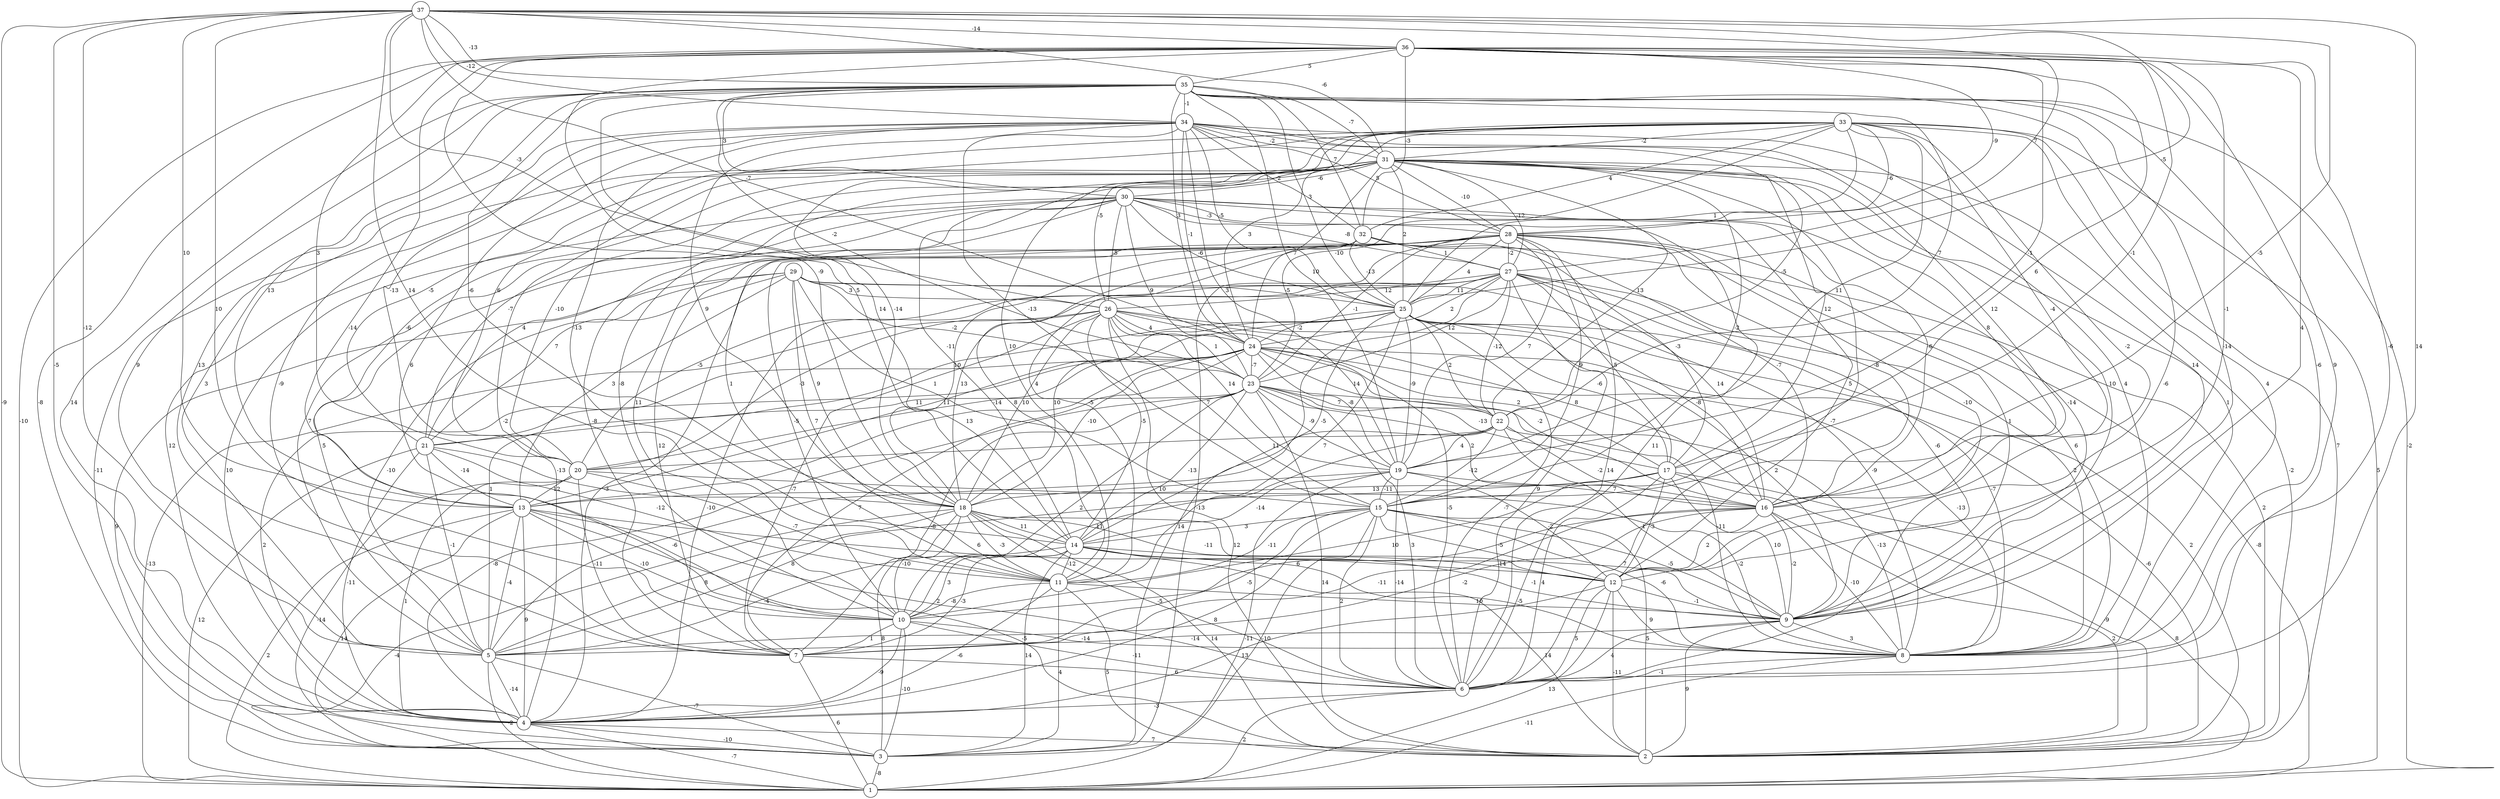 graph { 
	 fontname="Helvetica,Arial,sans-serif" 
	 node [shape = circle]; 
	 37 -- 1 [label = "-9"];
	 37 -- 4 [label = "-5"];
	 37 -- 5 [label = "-12"];
	 37 -- 6 [label = "14"];
	 37 -- 10 [label = "10"];
	 37 -- 11 [label = "14"];
	 37 -- 13 [label = "10"];
	 37 -- 15 [label = "-5"];
	 37 -- 24 [label = "-7"];
	 37 -- 25 [label = "-5"];
	 37 -- 26 [label = "-3"];
	 37 -- 27 [label = "7"];
	 37 -- 31 [label = "-6"];
	 37 -- 34 [label = "-12"];
	 37 -- 35 [label = "-13"];
	 37 -- 36 [label = "-14"];
	 36 -- 1 [label = "-10"];
	 36 -- 3 [label = "-8"];
	 36 -- 6 [label = "9"];
	 36 -- 8 [label = "-6"];
	 36 -- 9 [label = "4"];
	 36 -- 10 [label = "-14"];
	 36 -- 12 [label = "-1"];
	 36 -- 14 [label = "5"];
	 36 -- 15 [label = "6"];
	 36 -- 17 [label = "-1"];
	 36 -- 18 [label = "-9"];
	 36 -- 19 [label = "-1"];
	 36 -- 20 [label = "3"];
	 36 -- 28 [label = "-9"];
	 36 -- 32 [label = "-3"];
	 36 -- 35 [label = "5"];
	 35 -- 1 [label = "-2"];
	 35 -- 4 [label = "14"];
	 35 -- 5 [label = "9"];
	 35 -- 6 [label = "-6"];
	 35 -- 7 [label = "13"];
	 35 -- 8 [label = "-6"];
	 35 -- 9 [label = "-14"];
	 35 -- 13 [label = "13"];
	 35 -- 14 [label = "14"];
	 35 -- 18 [label = "-6"];
	 35 -- 19 [label = "10"];
	 35 -- 22 [label = "7"];
	 35 -- 23 [label = "-2"];
	 35 -- 24 [label = "3"];
	 35 -- 25 [label = "3"];
	 35 -- 30 [label = "3"];
	 35 -- 31 [label = "-7"];
	 35 -- 32 [label = "7"];
	 35 -- 34 [label = "-1"];
	 34 -- 5 [label = "3"];
	 34 -- 7 [label = "-9"];
	 34 -- 8 [label = "4"];
	 34 -- 9 [label = "14"];
	 34 -- 10 [label = "6"];
	 34 -- 14 [label = "-13"];
	 34 -- 15 [label = "-13"];
	 34 -- 16 [label = "12"];
	 34 -- 18 [label = "9"];
	 34 -- 19 [label = "3"];
	 34 -- 20 [label = "-13"];
	 34 -- 22 [label = "-5"];
	 34 -- 24 [label = "-1"];
	 34 -- 25 [label = "-5"];
	 34 -- 28 [label = "5"];
	 34 -- 31 [label = "-2"];
	 34 -- 32 [label = "2"];
	 33 -- 1 [label = "5"];
	 33 -- 2 [label = "7"];
	 33 -- 4 [label = "-2"];
	 33 -- 8 [label = "4"];
	 33 -- 11 [label = "10"];
	 33 -- 12 [label = "-2"];
	 33 -- 16 [label = "-4"];
	 33 -- 18 [label = "-14"];
	 33 -- 19 [label = "11"];
	 33 -- 20 [label = "6"];
	 33 -- 23 [label = "-10"];
	 33 -- 24 [label = "3"];
	 33 -- 25 [label = "1"];
	 33 -- 26 [label = "-5"];
	 33 -- 28 [label = "-6"];
	 33 -- 31 [label = "-2"];
	 33 -- 32 [label = "4"];
	 32 -- 2 [label = "2"];
	 32 -- 5 [label = "5"];
	 32 -- 11 [label = "8"];
	 32 -- 16 [label = "-7"];
	 32 -- 17 [label = "-3"];
	 32 -- 18 [label = "10"];
	 32 -- 25 [label = "-13"];
	 32 -- 27 [label = "1"];
	 31 -- 2 [label = "-2"];
	 31 -- 3 [label = "-11"];
	 31 -- 4 [label = "12"];
	 31 -- 6 [label = "-7"];
	 31 -- 8 [label = "1"];
	 31 -- 9 [label = "10"];
	 31 -- 10 [label = "-8"];
	 31 -- 13 [label = "-6"];
	 31 -- 14 [label = "-11"];
	 31 -- 15 [label = "-2"];
	 31 -- 16 [label = "8"];
	 31 -- 17 [label = "12"];
	 31 -- 20 [label = "-10"];
	 31 -- 21 [label = "-5"];
	 31 -- 22 [label = "13"];
	 31 -- 24 [label = "7"];
	 31 -- 25 [label = "2"];
	 31 -- 27 [label = "-12"];
	 31 -- 28 [label = "-10"];
	 31 -- 30 [label = "-6"];
	 30 -- 4 [label = "10"];
	 30 -- 5 [label = "7"];
	 30 -- 6 [label = "11"];
	 30 -- 7 [label = "-8"];
	 30 -- 9 [label = "-14"];
	 30 -- 10 [label = "11"];
	 30 -- 11 [label = "1"];
	 30 -- 12 [label = "5"];
	 30 -- 16 [label = "-6"];
	 30 -- 21 [label = "-7"];
	 30 -- 23 [label = "9"];
	 30 -- 25 [label = "-6"];
	 30 -- 26 [label = "-5"];
	 30 -- 27 [label = "-8"];
	 30 -- 28 [label = "-3"];
	 29 -- 3 [label = "9"];
	 29 -- 5 [label = "-10"];
	 29 -- 8 [label = "-9"];
	 29 -- 11 [label = "7"];
	 29 -- 13 [label = "3"];
	 29 -- 15 [label = "1"];
	 29 -- 18 [label = "9"];
	 29 -- 21 [label = "7"];
	 29 -- 23 [label = "-2"];
	 29 -- 25 [label = "-5"];
	 29 -- 26 [label = "3"];
	 28 -- 3 [label = "-13"];
	 28 -- 4 [label = "-3"];
	 28 -- 6 [label = "14"];
	 28 -- 7 [label = "12"];
	 28 -- 8 [label = "6"];
	 28 -- 9 [label = "1"];
	 28 -- 10 [label = "-5"];
	 28 -- 11 [label = "-5"];
	 28 -- 12 [label = "-10"];
	 28 -- 15 [label = "9"];
	 28 -- 16 [label = "-8"];
	 28 -- 19 [label = "7"];
	 28 -- 21 [label = "4"];
	 28 -- 23 [label = "-1"];
	 28 -- 25 [label = "4"];
	 28 -- 27 [label = "-2"];
	 27 -- 1 [label = "-8"];
	 27 -- 3 [label = "14"];
	 27 -- 4 [label = "-10"];
	 27 -- 6 [label = "9"];
	 27 -- 8 [label = "2"];
	 27 -- 9 [label = "-6"];
	 27 -- 16 [label = "14"];
	 27 -- 17 [label = "5"];
	 27 -- 18 [label = "13"];
	 27 -- 20 [label = "-5"];
	 27 -- 22 [label = "-12"];
	 27 -- 23 [label = "12"];
	 27 -- 24 [label = "2"];
	 27 -- 25 [label = "11"];
	 27 -- 26 [label = "12"];
	 26 -- 1 [label = "-13"];
	 26 -- 2 [label = "12"];
	 26 -- 6 [label = "-5"];
	 26 -- 7 [label = "-7"];
	 26 -- 9 [label = "2"];
	 26 -- 14 [label = "-5"];
	 26 -- 15 [label = "7"];
	 26 -- 16 [label = "8"];
	 26 -- 18 [label = "10"];
	 26 -- 19 [label = "14"];
	 26 -- 20 [label = "-3"];
	 26 -- 23 [label = "1"];
	 26 -- 24 [label = "4"];
	 25 -- 2 [label = "2"];
	 25 -- 5 [label = "1"];
	 25 -- 6 [label = "-7"];
	 25 -- 8 [label = "-7"];
	 25 -- 11 [label = "7"];
	 25 -- 13 [label = "11"];
	 25 -- 14 [label = "-5"];
	 25 -- 16 [label = "-8"];
	 25 -- 17 [label = "-6"];
	 25 -- 18 [label = "10"];
	 25 -- 19 [label = "-9"];
	 25 -- 22 [label = "2"];
	 25 -- 24 [label = "-2"];
	 24 -- 2 [label = "-6"];
	 24 -- 4 [label = "2"];
	 24 -- 7 [label = "7"];
	 24 -- 8 [label = "-13"];
	 24 -- 13 [label = "13"];
	 24 -- 16 [label = "-2"];
	 24 -- 17 [label = "2"];
	 24 -- 18 [label = "-10"];
	 24 -- 19 [label = "-8"];
	 24 -- 20 [label = "-14"];
	 24 -- 21 [label = "4"];
	 24 -- 22 [label = "14"];
	 24 -- 23 [label = "-7"];
	 23 -- 2 [label = "14"];
	 23 -- 4 [label = "-8"];
	 23 -- 6 [label = "3"];
	 23 -- 7 [label = "-8"];
	 23 -- 8 [label = "-11"];
	 23 -- 10 [label = "2"];
	 23 -- 14 [label = "-13"];
	 23 -- 16 [label = "2"];
	 23 -- 17 [label = "-13"];
	 23 -- 19 [label = "-9"];
	 23 -- 21 [label = "11"];
	 23 -- 22 [label = "7"];
	 22 -- 5 [label = "-6"];
	 22 -- 8 [label = "-13"];
	 22 -- 9 [label = "1"];
	 22 -- 10 [label = "11"];
	 22 -- 15 [label = "-12"];
	 22 -- 16 [label = "-2"];
	 22 -- 19 [label = "4"];
	 22 -- 20 [label = "11"];
	 21 -- 1 [label = "12"];
	 21 -- 4 [label = "-11"];
	 21 -- 5 [label = "-1"];
	 21 -- 11 [label = "-12"];
	 21 -- 13 [label = "-14"];
	 21 -- 18 [label = "-13"];
	 20 -- 3 [label = "-14"];
	 20 -- 4 [label = "1"];
	 20 -- 7 [label = "-11"];
	 20 -- 8 [label = "-2"];
	 20 -- 11 [label = "-7"];
	 20 -- 13 [label = "12"];
	 19 -- 1 [label = "-11"];
	 19 -- 6 [label = "-14"];
	 19 -- 12 [label = "-2"];
	 19 -- 14 [label = "-14"];
	 19 -- 15 [label = "-11"];
	 19 -- 16 [label = "7"];
	 19 -- 18 [label = "10"];
	 18 -- 1 [label = "-4"];
	 18 -- 2 [label = "14"];
	 18 -- 3 [label = "8"];
	 18 -- 5 [label = "8"];
	 18 -- 6 [label = "-5"];
	 18 -- 9 [label = "7"];
	 18 -- 10 [label = "-10"];
	 18 -- 11 [label = "-3"];
	 18 -- 12 [label = "-11"];
	 18 -- 14 [label = "11"];
	 17 -- 1 [label = "8"];
	 17 -- 2 [label = "-9"];
	 17 -- 5 [label = "8"];
	 17 -- 6 [label = "4"];
	 17 -- 9 [label = "10"];
	 17 -- 10 [label = "10"];
	 17 -- 12 [label = "-3"];
	 17 -- 13 [label = "13"];
	 16 -- 2 [label = "2"];
	 16 -- 5 [label = "-11"];
	 16 -- 7 [label = "-2"];
	 16 -- 8 [label = "-10"];
	 16 -- 9 [label = "-2"];
	 16 -- 10 [label = "6"];
	 16 -- 12 [label = "2"];
	 15 -- 2 [label = "5"];
	 15 -- 3 [label = "-10"];
	 15 -- 4 [label = "8"];
	 15 -- 6 [label = "2"];
	 15 -- 7 [label = "-5"];
	 15 -- 8 [label = "-6"];
	 15 -- 9 [label = "-5"];
	 15 -- 11 [label = "-11"];
	 15 -- 12 [label = "-5"];
	 15 -- 14 [label = "3"];
	 14 -- 2 [label = "14"];
	 14 -- 3 [label = "14"];
	 14 -- 5 [label = "-4"];
	 14 -- 7 [label = "-3"];
	 14 -- 8 [label = "-5"];
	 14 -- 9 [label = "-1"];
	 14 -- 10 [label = "3"];
	 14 -- 11 [label = "-12"];
	 14 -- 12 [label = "14"];
	 13 -- 1 [label = "2"];
	 13 -- 2 [label = "-5"];
	 13 -- 3 [label = "14"];
	 13 -- 4 [label = "9"];
	 13 -- 5 [label = "-4"];
	 13 -- 6 [label = "2"];
	 13 -- 10 [label = "-10"];
	 13 -- 12 [label = "6"];
	 12 -- 1 [label = "13"];
	 12 -- 2 [label = "-11"];
	 12 -- 4 [label = "13"];
	 12 -- 6 [label = "5"];
	 12 -- 8 [label = "9"];
	 12 -- 9 [label = "-1"];
	 11 -- 2 [label = "5"];
	 11 -- 3 [label = "4"];
	 11 -- 4 [label = "-6"];
	 11 -- 9 [label = "10"];
	 11 -- 10 [label = "-8"];
	 10 -- 3 [label = "-10"];
	 10 -- 4 [label = "-9"];
	 10 -- 6 [label = "-11"];
	 10 -- 7 [label = "1"];
	 10 -- 8 [label = "-14"];
	 9 -- 2 [label = "9"];
	 9 -- 5 [label = "-14"];
	 9 -- 6 [label = "4"];
	 9 -- 8 [label = "3"];
	 8 -- 1 [label = "-11"];
	 8 -- 6 [label = "-1"];
	 7 -- 1 [label = "6"];
	 7 -- 6 [label = "6"];
	 6 -- 1 [label = "2"];
	 6 -- 4 [label = "-3"];
	 5 -- 1 [label = "-2"];
	 5 -- 3 [label = "-7"];
	 5 -- 4 [label = "-14"];
	 4 -- 1 [label = "-7"];
	 4 -- 2 [label = "7"];
	 4 -- 3 [label = "-10"];
	 3 -- 1 [label = "-8"];
	 1;
	 2;
	 3;
	 4;
	 5;
	 6;
	 7;
	 8;
	 9;
	 10;
	 11;
	 12;
	 13;
	 14;
	 15;
	 16;
	 17;
	 18;
	 19;
	 20;
	 21;
	 22;
	 23;
	 24;
	 25;
	 26;
	 27;
	 28;
	 29;
	 30;
	 31;
	 32;
	 33;
	 34;
	 35;
	 36;
	 37;
}
